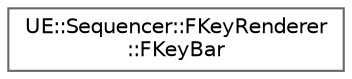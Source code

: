 digraph "Graphical Class Hierarchy"
{
 // INTERACTIVE_SVG=YES
 // LATEX_PDF_SIZE
  bgcolor="transparent";
  edge [fontname=Helvetica,fontsize=10,labelfontname=Helvetica,labelfontsize=10];
  node [fontname=Helvetica,fontsize=10,shape=box,height=0.2,width=0.4];
  rankdir="LR";
  Node0 [id="Node000000",label="UE::Sequencer::FKeyRenderer\l::FKeyBar",height=0.2,width=0.4,color="grey40", fillcolor="white", style="filled",URL="$df/de9/structUE_1_1Sequencer_1_1FKeyRenderer_1_1FKeyBar.html",tooltip=" "];
}

